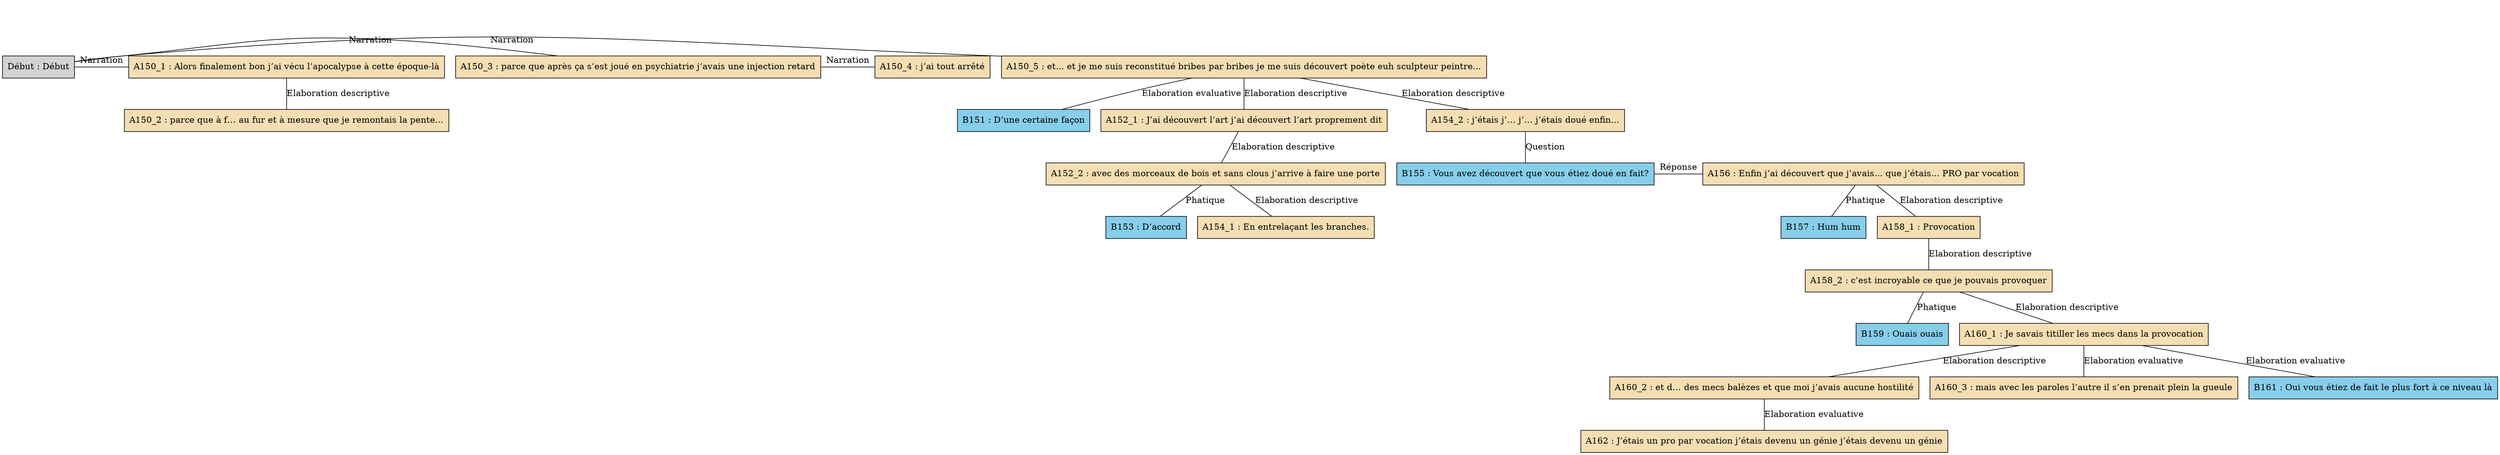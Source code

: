 digraph "Provocation_-_A08" {
	node [shape=box style=filled]
	newrank=true
	zero [style=invis]
	"Début" [label="Début : Début"]
	A150_1 [label="A150_1 : Alors finalement bon j’ai vécu l’apocalypse à cette époque-là" fillcolor=wheat]
	A150_2 [label="A150_2 : parce que à f… au fur et à mesure que je remontais la pente..." fillcolor=wheat]
	A150_3 [label="A150_3 : parce que après ça s’est joué en psychiatrie j’avais une injection retard" fillcolor=wheat]
	A150_4 [label="A150_4 : j’ai tout arrêté" fillcolor=wheat]
	A150_5 [label="A150_5 : et... et je me suis reconstitué bribes par bribes je me suis découvert poète euh sculpteur peintre..." fillcolor=wheat]
	B151 [label="B151 : D’une certaine façon" fillcolor=skyblue]
	A152_1 [label="A152_1 : J’ai découvert l’art j’ai découvert l’art proprement dit" fillcolor=wheat]
	A152_2 [label="A152_2 : avec des morceaux de bois et sans clous j’arrive à faire une porte" fillcolor=wheat]
	B153 [label="B153 : D’accord" fillcolor=skyblue]
	A154_1 [label="A154_1 : En entrelaçant les branches." fillcolor=wheat]
	A154_2 [label="A154_2 : j’étais j’… j’… j’étais doué enfin..." fillcolor=wheat]
	B155 [label="B155 : Vous avez découvert que vous étiez doué en fait?" fillcolor=skyblue]
	A156 [label="A156 : Enfin j’ai découvert que j’avais... que j’étais... PRO par vocation" fillcolor=wheat]
	B157 [label="B157 : Hum hum" fillcolor=skyblue]
	A158_1 [label="A158_1 : Provocation" fillcolor=wheat]
	A158_2 [label="A158_2 : c’est incroyable ce que je pouvais provoquer" fillcolor=wheat]
	B159 [label="B159 : Ouais ouais" fillcolor=skyblue]
	A160_1 [label="A160_1 : Je savais titiller les mecs dans la provocation" fillcolor=wheat]
	A160_2 [label="A160_2 : et d… des mecs balèzes et que moi j’avais aucune hostilité" fillcolor=wheat]
	A160_3 [label="A160_3 : mais avec les paroles l’autre il s’en prenait plein la gueule" fillcolor=wheat]
	B161 [label="B161 : Oui vous étiez de fait le plus fort à ce niveau là" fillcolor=skyblue]
	A162 [label="A162 : J’étais un pro par vocation j’étais devenu un génie j’étais devenu un génie" fillcolor=wheat]
	zero -> "Début" [label="" style=invis]
	zero -> A150_1 [style=invis weight=1]
	"Début" -> A150_1 [label=Narration constraint=false dir=none]
	A150_1 -> A150_2 [label="Elaboration descriptive" dir=none weight=2]
	A150_5 -> B151 [label="Elaboration evaluative" dir=none weight=2]
	A150_5 -> A152_1 [label="Elaboration descriptive" dir=none weight=2]
	A152_1 -> A152_2 [label="Elaboration descriptive" dir=none weight=2]
	A152_2 -> A154_1 [label="Elaboration descriptive" dir=none weight=2]
	A150_5 -> A154_2 [label="Elaboration descriptive" dir=none weight=2]
	A152_2 -> B153 [label=Phatique dir=none weight=2]
	A154_2 -> A156 [style=invis weight=1]
	B155 -> A156 [label="Réponse" constraint=false dir=none]
	A154_2 -> B155 [label=Question dir=none weight=2]
	A156 -> B157 [label=Phatique dir=none weight=2]
	A158_2 -> B159 [label=Phatique dir=none weight=2]
	A158_2 -> A160_1 [label="Elaboration descriptive" dir=none weight=2]
	A160_1 -> A160_3 [label="Elaboration evaluative" dir=none weight=2]
	A160_1 -> A160_2 [label="Elaboration descriptive" dir=none weight=2]
	A160_1 -> B161 [label="Elaboration evaluative" dir=none weight=2]
	A160_2 -> A162 [label="Elaboration evaluative" dir=none weight=2]
	zero -> A150_5 [style=invis weight=1]
	"Début" -> A150_5 [label=Narration constraint=false dir=none]
	zero -> A150_3 [style=invis weight=1]
	"Début" -> A150_3 [label=Narration constraint=false dir=none]
	zero -> A150_4 [style=invis weight=1]
	A150_3 -> A150_4 [label=Narration constraint=false dir=none]
	A156 -> A158_1 [label="Elaboration descriptive" dir=none weight=2]
	A158_1 -> A158_2 [label="Elaboration descriptive" dir=none weight=2]
}
